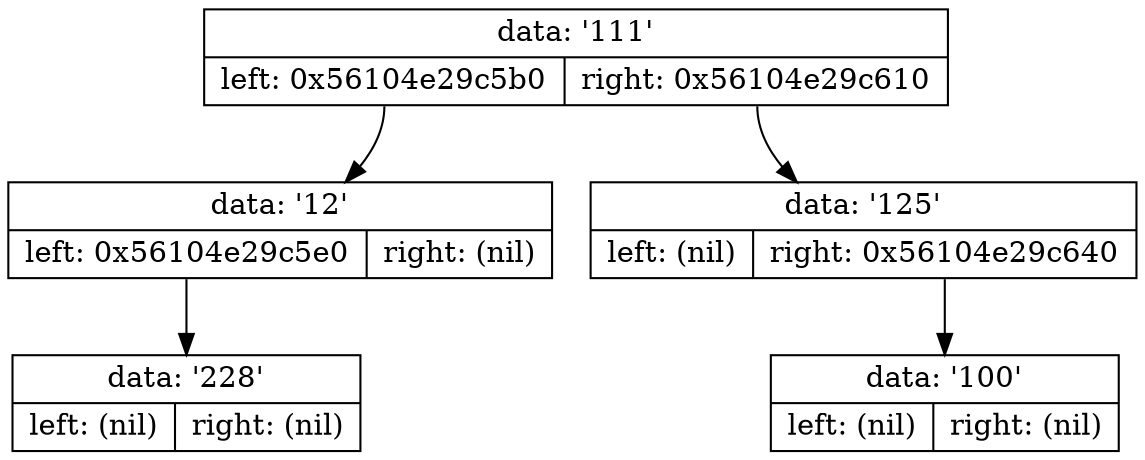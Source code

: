 digraph dump
{
	node0x56104e29c580 [shape = "record", label = "{<f1>data: '111'|{<f2>left: 0x56104e29c5b0|<f3>right: 0x56104e29c610}}"];
	node0x56104e29c5b0 [shape = "record", label = "{<f1>data: '12'|{<f2>left: 0x56104e29c5e0|<f3>right: (nil)}}"];
	node0x56104e29c5e0 [shape = "record", label = "{<f1>data: '228'|{<f2>left: (nil)|<f3>right: (nil)}}"];
	node0x56104e29c5b0:f2 -> node0x56104e29c5e0
	node0x56104e29c580:f2 -> node0x56104e29c5b0
	node0x56104e29c610 [shape = "record", label = "{<f1>data: '125'|{<f2>left: (nil)|<f3>right: 0x56104e29c640}}"];
	node0x56104e29c640 [shape = "record", label = "{<f1>data: '100'|{<f2>left: (nil)|<f3>right: (nil)}}"];
	node0x56104e29c610:f3 -> node0x56104e29c640
	node0x56104e29c580:f3 -> node0x56104e29c610

}
